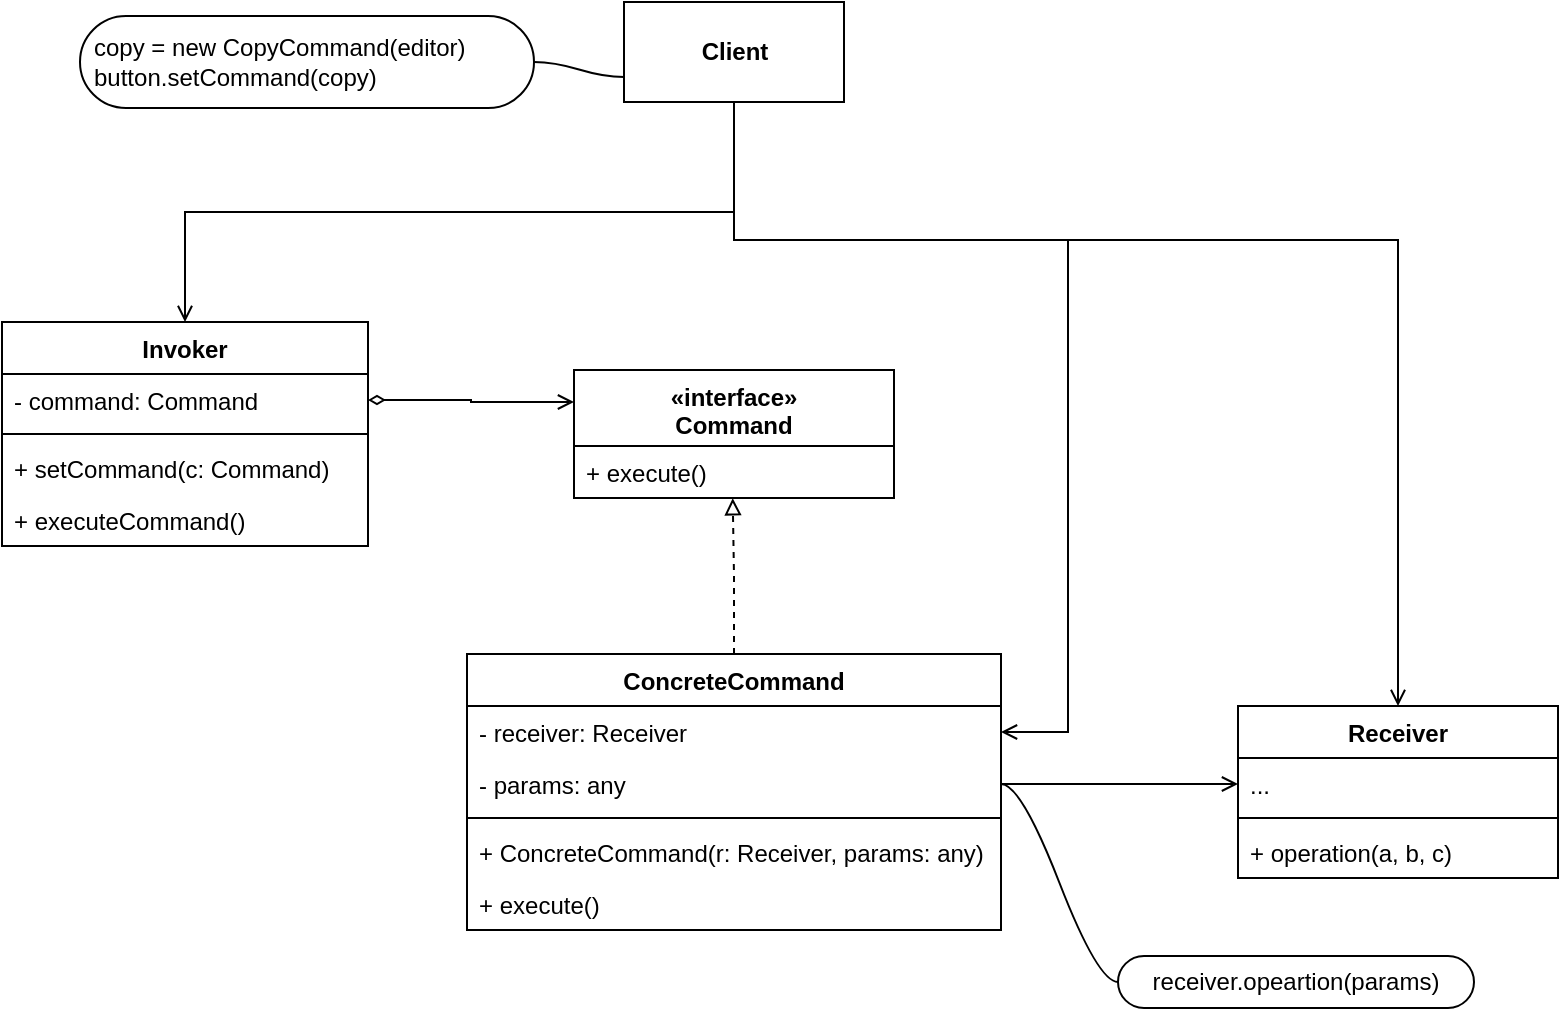 <mxfile>
    <diagram id="ffVnMRWCEG3d9RjYdpa0" name="Standard">
        <mxGraphModel dx="1374" dy="782" grid="0" gridSize="10" guides="1" tooltips="1" connect="1" arrows="1" fold="1" page="1" pageScale="1" pageWidth="827" pageHeight="1169" math="0" shadow="0">
            <root>
                <mxCell id="0"/>
                <mxCell id="1" parent="0"/>
                <mxCell id="2" value="Invoker" style="swimlane;fontStyle=1;align=center;verticalAlign=top;childLayout=stackLayout;horizontal=1;startSize=26;horizontalStack=0;resizeParent=1;resizeParentMax=0;resizeLast=0;collapsible=1;marginBottom=0;" parent="1" vertex="1">
                    <mxGeometry x="25" y="236" width="183" height="112" as="geometry"/>
                </mxCell>
                <mxCell id="3" value="- command: Command" style="text;strokeColor=none;fillColor=none;align=left;verticalAlign=top;spacingLeft=4;spacingRight=4;overflow=hidden;rotatable=0;points=[[0,0.5],[1,0.5]];portConstraint=eastwest;" parent="2" vertex="1">
                    <mxGeometry y="26" width="183" height="26" as="geometry"/>
                </mxCell>
                <mxCell id="4" value="" style="line;strokeWidth=1;fillColor=none;align=left;verticalAlign=middle;spacingTop=-1;spacingLeft=3;spacingRight=3;rotatable=0;labelPosition=right;points=[];portConstraint=eastwest;" parent="2" vertex="1">
                    <mxGeometry y="52" width="183" height="8" as="geometry"/>
                </mxCell>
                <mxCell id="5" value="+ setCommand(c: Command)" style="text;strokeColor=none;fillColor=none;align=left;verticalAlign=top;spacingLeft=4;spacingRight=4;overflow=hidden;rotatable=0;points=[[0,0.5],[1,0.5]];portConstraint=eastwest;" parent="2" vertex="1">
                    <mxGeometry y="60" width="183" height="26" as="geometry"/>
                </mxCell>
                <mxCell id="6" value="+ executeCommand()" style="text;strokeColor=none;fillColor=none;align=left;verticalAlign=top;spacingLeft=4;spacingRight=4;overflow=hidden;rotatable=0;points=[[0,0.5],[1,0.5]];portConstraint=eastwest;" parent="2" vertex="1">
                    <mxGeometry y="86" width="183" height="26" as="geometry"/>
                </mxCell>
                <mxCell id="7" value="«interface»&#10;Command" style="swimlane;fontStyle=1;align=center;verticalAlign=top;childLayout=stackLayout;horizontal=1;startSize=38;horizontalStack=0;resizeParent=1;resizeParentMax=0;resizeLast=0;collapsible=1;marginBottom=0;" parent="1" vertex="1">
                    <mxGeometry x="311" y="260" width="160" height="64" as="geometry"/>
                </mxCell>
                <mxCell id="10" value="+ execute()" style="text;strokeColor=none;fillColor=none;align=left;verticalAlign=top;spacingLeft=4;spacingRight=4;overflow=hidden;rotatable=0;points=[[0,0.5],[1,0.5]];portConstraint=eastwest;" parent="7" vertex="1">
                    <mxGeometry y="38" width="160" height="26" as="geometry"/>
                </mxCell>
                <mxCell id="36" style="edgeStyle=orthogonalEdgeStyle;rounded=0;html=1;exitX=0.5;exitY=0;exitDx=0;exitDy=0;entryX=0.496;entryY=1.005;entryDx=0;entryDy=0;entryPerimeter=0;startArrow=none;startFill=0;endArrow=block;endFill=0;dashed=1;" parent="1" source="12" target="10" edge="1">
                    <mxGeometry relative="1" as="geometry"/>
                </mxCell>
                <mxCell id="12" value="ConcreteCommand" style="swimlane;fontStyle=1;align=center;verticalAlign=top;childLayout=stackLayout;horizontal=1;startSize=26;horizontalStack=0;resizeParent=1;resizeParentMax=0;resizeLast=0;collapsible=1;marginBottom=0;" parent="1" vertex="1">
                    <mxGeometry x="257.5" y="402" width="267" height="138" as="geometry"/>
                </mxCell>
                <mxCell id="13" value="- receiver: Receiver" style="text;strokeColor=none;fillColor=none;align=left;verticalAlign=top;spacingLeft=4;spacingRight=4;overflow=hidden;rotatable=0;points=[[0,0.5],[1,0.5]];portConstraint=eastwest;" parent="12" vertex="1">
                    <mxGeometry y="26" width="267" height="26" as="geometry"/>
                </mxCell>
                <mxCell id="16" value="- params: any" style="text;strokeColor=none;fillColor=none;align=left;verticalAlign=top;spacingLeft=4;spacingRight=4;overflow=hidden;rotatable=0;points=[[0,0.5],[1,0.5]];portConstraint=eastwest;" parent="12" vertex="1">
                    <mxGeometry y="52" width="267" height="26" as="geometry"/>
                </mxCell>
                <mxCell id="14" value="" style="line;strokeWidth=1;fillColor=none;align=left;verticalAlign=middle;spacingTop=-1;spacingLeft=3;spacingRight=3;rotatable=0;labelPosition=right;points=[];portConstraint=eastwest;" parent="12" vertex="1">
                    <mxGeometry y="78" width="267" height="8" as="geometry"/>
                </mxCell>
                <mxCell id="15" value="+ ConcreteCommand(r: Receiver, params: any)" style="text;strokeColor=none;fillColor=none;align=left;verticalAlign=top;spacingLeft=4;spacingRight=4;overflow=hidden;rotatable=0;points=[[0,0.5],[1,0.5]];portConstraint=eastwest;" parent="12" vertex="1">
                    <mxGeometry y="86" width="267" height="26" as="geometry"/>
                </mxCell>
                <mxCell id="17" value="+ execute()" style="text;strokeColor=none;fillColor=none;align=left;verticalAlign=top;spacingLeft=4;spacingRight=4;overflow=hidden;rotatable=0;points=[[0,0.5],[1,0.5]];portConstraint=eastwest;" parent="12" vertex="1">
                    <mxGeometry y="112" width="267" height="26" as="geometry"/>
                </mxCell>
                <mxCell id="22" value="Receiver" style="swimlane;fontStyle=1;align=center;verticalAlign=top;childLayout=stackLayout;horizontal=1;startSize=26;horizontalStack=0;resizeParent=1;resizeParentMax=0;resizeLast=0;collapsible=1;marginBottom=0;" parent="1" vertex="1">
                    <mxGeometry x="643" y="428" width="160" height="86" as="geometry"/>
                </mxCell>
                <mxCell id="23" value="..." style="text;strokeColor=none;fillColor=none;align=left;verticalAlign=top;spacingLeft=4;spacingRight=4;overflow=hidden;rotatable=0;points=[[0,0.5],[1,0.5]];portConstraint=eastwest;" parent="22" vertex="1">
                    <mxGeometry y="26" width="160" height="26" as="geometry"/>
                </mxCell>
                <mxCell id="24" value="" style="line;strokeWidth=1;fillColor=none;align=left;verticalAlign=middle;spacingTop=-1;spacingLeft=3;spacingRight=3;rotatable=0;labelPosition=right;points=[];portConstraint=eastwest;" parent="22" vertex="1">
                    <mxGeometry y="52" width="160" height="8" as="geometry"/>
                </mxCell>
                <mxCell id="25" value="+ operation(a, b, c)" style="text;strokeColor=none;fillColor=none;align=left;verticalAlign=top;spacingLeft=4;spacingRight=4;overflow=hidden;rotatable=0;points=[[0,0.5],[1,0.5]];portConstraint=eastwest;" parent="22" vertex="1">
                    <mxGeometry y="60" width="160" height="26" as="geometry"/>
                </mxCell>
                <mxCell id="27" style="edgeStyle=orthogonalEdgeStyle;html=1;exitX=0.5;exitY=1;exitDx=0;exitDy=0;entryX=0.5;entryY=0;entryDx=0;entryDy=0;rounded=0;endArrow=open;endFill=0;" parent="1" source="26" target="2" edge="1">
                    <mxGeometry relative="1" as="geometry">
                        <Array as="points">
                            <mxPoint x="391" y="181"/>
                            <mxPoint x="117" y="181"/>
                        </Array>
                    </mxGeometry>
                </mxCell>
                <mxCell id="28" style="edgeStyle=orthogonalEdgeStyle;rounded=0;html=1;exitX=0.5;exitY=1;exitDx=0;exitDy=0;entryX=0.5;entryY=0;entryDx=0;entryDy=0;endArrow=open;endFill=0;" parent="1" source="26" target="22" edge="1">
                    <mxGeometry relative="1" as="geometry">
                        <Array as="points">
                            <mxPoint x="391" y="195"/>
                            <mxPoint x="723" y="195"/>
                        </Array>
                    </mxGeometry>
                </mxCell>
                <mxCell id="30" style="edgeStyle=orthogonalEdgeStyle;rounded=0;html=1;exitX=0.5;exitY=1;exitDx=0;exitDy=0;entryX=1;entryY=0.5;entryDx=0;entryDy=0;endArrow=open;endFill=0;" parent="1" source="26" target="13" edge="1">
                    <mxGeometry relative="1" as="geometry">
                        <Array as="points">
                            <mxPoint x="391" y="195"/>
                            <mxPoint x="558" y="195"/>
                            <mxPoint x="558" y="441"/>
                        </Array>
                    </mxGeometry>
                </mxCell>
                <mxCell id="26" value="Client" style="html=1;fontStyle=1" parent="1" vertex="1">
                    <mxGeometry x="336" y="76" width="110" height="50" as="geometry"/>
                </mxCell>
                <mxCell id="31" value="copy = new CopyCommand(editor)&lt;br&gt;button.setCommand(copy)" style="whiteSpace=wrap;html=1;rounded=1;arcSize=50;align=left;verticalAlign=middle;strokeWidth=1;autosize=1;spacing=7;treeFolding=1;treeMoving=1;newEdgeStyle={&quot;edgeStyle&quot;:&quot;entityRelationEdgeStyle&quot;,&quot;startArrow&quot;:&quot;none&quot;,&quot;endArrow&quot;:&quot;none&quot;,&quot;segment&quot;:10,&quot;curved&quot;:1};" parent="1" vertex="1">
                    <mxGeometry x="64" y="83" width="227" height="46" as="geometry"/>
                </mxCell>
                <mxCell id="32" value="" style="edgeStyle=entityRelationEdgeStyle;startArrow=none;endArrow=none;segment=10;curved=1;rounded=0;exitX=0;exitY=0.75;exitDx=0;exitDy=0;" parent="1" source="26" target="31" edge="1">
                    <mxGeometry relative="1" as="geometry">
                        <mxPoint x="116" y="180" as="sourcePoint"/>
                    </mxGeometry>
                </mxCell>
                <mxCell id="35" style="edgeStyle=orthogonalEdgeStyle;rounded=0;html=1;exitX=1;exitY=0.5;exitDx=0;exitDy=0;entryX=0;entryY=0.25;entryDx=0;entryDy=0;startArrow=diamondThin;startFill=0;endArrow=open;endFill=0;" parent="1" source="3" target="7" edge="1">
                    <mxGeometry relative="1" as="geometry"/>
                </mxCell>
                <mxCell id="37" style="edgeStyle=orthogonalEdgeStyle;rounded=0;html=1;exitX=1;exitY=0.5;exitDx=0;exitDy=0;entryX=0;entryY=0.5;entryDx=0;entryDy=0;startArrow=none;startFill=0;endArrow=open;endFill=0;" parent="1" source="16" target="23" edge="1">
                    <mxGeometry relative="1" as="geometry"/>
                </mxCell>
                <mxCell id="38" value="receiver.opeartion(params)" style="whiteSpace=wrap;html=1;rounded=1;arcSize=50;align=center;verticalAlign=middle;strokeWidth=1;autosize=1;spacing=4;treeFolding=1;treeMoving=1;newEdgeStyle={&quot;edgeStyle&quot;:&quot;entityRelationEdgeStyle&quot;,&quot;startArrow&quot;:&quot;none&quot;,&quot;endArrow&quot;:&quot;none&quot;,&quot;segment&quot;:10,&quot;curved&quot;:1};" parent="1" vertex="1">
                    <mxGeometry x="583" y="553" width="178" height="26" as="geometry"/>
                </mxCell>
                <mxCell id="39" value="" style="edgeStyle=entityRelationEdgeStyle;startArrow=none;endArrow=none;segment=10;curved=1;rounded=0;exitX=1;exitY=0.5;exitDx=0;exitDy=0;" parent="1" source="16" target="38" edge="1">
                    <mxGeometry relative="1" as="geometry">
                        <mxPoint x="543" y="501" as="sourcePoint"/>
                    </mxGeometry>
                </mxCell>
            </root>
        </mxGraphModel>
    </diagram>
    <diagram id="D9b4mBDXlKn0fulPYW3a" name="Practice">
        <mxGraphModel dx="1145" dy="652" grid="0" gridSize="10" guides="1" tooltips="1" connect="1" arrows="1" fold="1" page="1" pageScale="1" pageWidth="827" pageHeight="1169" math="0" shadow="0">
            <root>
                <mxCell id="K4ocpgo0jsKU1ppn_gm6-0"/>
                <mxCell id="K4ocpgo0jsKU1ppn_gm6-1" parent="K4ocpgo0jsKU1ppn_gm6-0"/>
                <mxCell id="K4ocpgo0jsKU1ppn_gm6-7" value="SiegeEngine" style="swimlane;fontStyle=3;align=center;verticalAlign=top;childLayout=stackLayout;horizontal=1;startSize=26;horizontalStack=0;resizeParent=1;resizeParentMax=0;resizeLast=0;collapsible=1;marginBottom=0;" parent="K4ocpgo0jsKU1ppn_gm6-1" vertex="1">
                    <mxGeometry x="90.5" y="84" width="229" height="164" as="geometry"/>
                </mxCell>
                <mxCell id="K4ocpgo0jsKU1ppn_gm6-8" value="- kineticDamage: number" style="text;strokeColor=none;fillColor=none;align=left;verticalAlign=top;spacingLeft=4;spacingRight=4;overflow=hidden;rotatable=0;points=[[0,0.5],[1,0.5]];portConstraint=eastwest;" parent="K4ocpgo0jsKU1ppn_gm6-7" vertex="1">
                    <mxGeometry y="26" width="229" height="26" as="geometry"/>
                </mxCell>
                <mxCell id="vRAqjFrgfs2tV6iSbtqa-1" value="- load: Missile | null" style="text;strokeColor=none;fillColor=none;align=left;verticalAlign=top;spacingLeft=4;spacingRight=4;overflow=hidden;rotatable=0;points=[[0,0.5],[1,0.5]];portConstraint=eastwest;" parent="K4ocpgo0jsKU1ppn_gm6-7" vertex="1">
                    <mxGeometry y="52" width="229" height="26" as="geometry"/>
                </mxCell>
                <mxCell id="K4ocpgo0jsKU1ppn_gm6-9" value="" style="line;strokeWidth=1;fillColor=none;align=left;verticalAlign=middle;spacingTop=-1;spacingLeft=3;spacingRight=3;rotatable=0;labelPosition=right;points=[];portConstraint=eastwest;" parent="K4ocpgo0jsKU1ppn_gm6-7" vertex="1">
                    <mxGeometry y="78" width="229" height="8" as="geometry"/>
                </mxCell>
                <mxCell id="K4ocpgo0jsKU1ppn_gm6-11" value="+ SiegeEngine(baseDamage: number)" style="text;strokeColor=none;fillColor=none;align=left;verticalAlign=top;spacingLeft=4;spacingRight=4;overflow=hidden;rotatable=0;points=[[0,0.5],[1,0.5]];portConstraint=eastwest;" parent="K4ocpgo0jsKU1ppn_gm6-7" vertex="1">
                    <mxGeometry y="86" width="229" height="26" as="geometry"/>
                </mxCell>
                <mxCell id="vRAqjFrgfs2tV6iSbtqa-0" value="+ load(m: Missile)" style="text;strokeColor=none;fillColor=none;align=left;verticalAlign=top;spacingLeft=4;spacingRight=4;overflow=hidden;rotatable=0;points=[[0,0.5],[1,0.5]];portConstraint=eastwest;" parent="K4ocpgo0jsKU1ppn_gm6-7" vertex="1">
                    <mxGeometry y="112" width="229" height="26" as="geometry"/>
                </mxCell>
                <mxCell id="iJRH-_U-afn7f4o4LapK-0" value="+ loose(): boolean" style="text;strokeColor=none;fillColor=none;align=left;verticalAlign=top;spacingLeft=4;spacingRight=4;overflow=hidden;rotatable=0;points=[[0,0.5],[1,0.5]];portConstraint=eastwest;" parent="K4ocpgo0jsKU1ppn_gm6-7" vertex="1">
                    <mxGeometry y="138" width="229" height="26" as="geometry"/>
                </mxCell>
                <mxCell id="vRAqjFrgfs2tV6iSbtqa-3" value="Catapult" style="swimlane;fontStyle=1;align=center;verticalAlign=top;childLayout=stackLayout;horizontal=1;startSize=26;horizontalStack=0;resizeParent=1;resizeParentMax=0;resizeLast=0;collapsible=1;marginBottom=0;" parent="K4ocpgo0jsKU1ppn_gm6-1" vertex="1">
                    <mxGeometry x="599" y="20" width="135" height="112" as="geometry"/>
                </mxCell>
                <mxCell id="vRAqjFrgfs2tV6iSbtqa-4" value="..." style="text;strokeColor=none;fillColor=none;align=left;verticalAlign=top;spacingLeft=4;spacingRight=4;overflow=hidden;rotatable=0;points=[[0,0.5],[1,0.5]];portConstraint=eastwest;" parent="vRAqjFrgfs2tV6iSbtqa-3" vertex="1">
                    <mxGeometry y="26" width="135" height="26" as="geometry"/>
                </mxCell>
                <mxCell id="vRAqjFrgfs2tV6iSbtqa-7" value="" style="line;strokeWidth=1;fillColor=none;align=left;verticalAlign=middle;spacingTop=-1;spacingLeft=3;spacingRight=3;rotatable=0;labelPosition=right;points=[];portConstraint=eastwest;" parent="vRAqjFrgfs2tV6iSbtqa-3" vertex="1">
                    <mxGeometry y="52" width="135" height="8" as="geometry"/>
                </mxCell>
                <mxCell id="vRAqjFrgfs2tV6iSbtqa-8" value="+ Catapult(ad: number)" style="text;strokeColor=none;fillColor=none;align=left;verticalAlign=top;spacingLeft=4;spacingRight=4;overflow=hidden;rotatable=0;points=[[0,0.5],[1,0.5]];portConstraint=eastwest;" parent="vRAqjFrgfs2tV6iSbtqa-3" vertex="1">
                    <mxGeometry y="60" width="135" height="26" as="geometry"/>
                </mxCell>
                <mxCell id="yKUryVw5Yr3R4Qj-Sxsi-1" value="+ loose(): boolean" style="text;strokeColor=none;fillColor=none;align=left;verticalAlign=top;spacingLeft=4;spacingRight=4;overflow=hidden;rotatable=0;points=[[0,0.5],[1,0.5]];portConstraint=eastwest;" parent="vRAqjFrgfs2tV6iSbtqa-3" vertex="1">
                    <mxGeometry y="86" width="135" height="26" as="geometry"/>
                </mxCell>
                <mxCell id="hhvp6xInwZDzRrsGR4E_-39" style="edgeStyle=orthogonalEdgeStyle;rounded=0;html=1;exitX=0;exitY=0.5;exitDx=0;exitDy=0;entryX=1;entryY=0.5;entryDx=0;entryDy=0;endArrow=block;endFill=0;" parent="K4ocpgo0jsKU1ppn_gm6-1" source="9_QRQPJoY-fNsmX9iUxd-0" target="vRAqjFrgfs2tV6iSbtqa-1" edge="1">
                    <mxGeometry relative="1" as="geometry">
                        <Array as="points">
                            <mxPoint x="422" y="162"/>
                            <mxPoint x="422" y="149"/>
                        </Array>
                    </mxGeometry>
                </mxCell>
                <mxCell id="9_QRQPJoY-fNsmX9iUxd-0" value="Trebuchet" style="swimlane;fontStyle=1;align=center;verticalAlign=top;childLayout=stackLayout;horizontal=1;startSize=26;horizontalStack=0;resizeParent=1;resizeParentMax=0;resizeLast=0;collapsible=1;marginBottom=0;" parent="K4ocpgo0jsKU1ppn_gm6-1" vertex="1">
                    <mxGeometry x="599" y="141" width="149" height="112" as="geometry"/>
                </mxCell>
                <mxCell id="9_QRQPJoY-fNsmX9iUxd-1" value="..." style="text;strokeColor=none;fillColor=none;align=left;verticalAlign=top;spacingLeft=4;spacingRight=4;overflow=hidden;rotatable=0;points=[[0,0.5],[1,0.5]];portConstraint=eastwest;" parent="9_QRQPJoY-fNsmX9iUxd-0" vertex="1">
                    <mxGeometry y="26" width="149" height="26" as="geometry"/>
                </mxCell>
                <mxCell id="9_QRQPJoY-fNsmX9iUxd-2" value="" style="line;strokeWidth=1;fillColor=none;align=left;verticalAlign=middle;spacingTop=-1;spacingLeft=3;spacingRight=3;rotatable=0;labelPosition=right;points=[];portConstraint=eastwest;" parent="9_QRQPJoY-fNsmX9iUxd-0" vertex="1">
                    <mxGeometry y="52" width="149" height="8" as="geometry"/>
                </mxCell>
                <mxCell id="9_QRQPJoY-fNsmX9iUxd-3" value="+ Trebuchet(ad: number)" style="text;strokeColor=none;fillColor=none;align=left;verticalAlign=top;spacingLeft=4;spacingRight=4;overflow=hidden;rotatable=0;points=[[0,0.5],[1,0.5]];portConstraint=eastwest;" parent="9_QRQPJoY-fNsmX9iUxd-0" vertex="1">
                    <mxGeometry y="60" width="149" height="26" as="geometry"/>
                </mxCell>
                <mxCell id="yKUryVw5Yr3R4Qj-Sxsi-0" value="+ loose(): boolean" style="text;strokeColor=none;fillColor=none;align=left;verticalAlign=top;spacingLeft=4;spacingRight=4;overflow=hidden;rotatable=0;points=[[0,0.5],[1,0.5]];portConstraint=eastwest;" parent="9_QRQPJoY-fNsmX9iUxd-0" vertex="1">
                    <mxGeometry y="86" width="149" height="26" as="geometry"/>
                </mxCell>
                <mxCell id="9_QRQPJoY-fNsmX9iUxd-4" value="Ballista" style="swimlane;fontStyle=1;align=center;verticalAlign=top;childLayout=stackLayout;horizontal=1;startSize=26;horizontalStack=0;resizeParent=1;resizeParentMax=0;resizeLast=0;collapsible=1;marginBottom=0;" parent="K4ocpgo0jsKU1ppn_gm6-1" vertex="1">
                    <mxGeometry x="599" y="261" width="132" height="112" as="geometry"/>
                </mxCell>
                <mxCell id="9_QRQPJoY-fNsmX9iUxd-5" value="..." style="text;strokeColor=none;fillColor=none;align=left;verticalAlign=top;spacingLeft=4;spacingRight=4;overflow=hidden;rotatable=0;points=[[0,0.5],[1,0.5]];portConstraint=eastwest;" parent="9_QRQPJoY-fNsmX9iUxd-4" vertex="1">
                    <mxGeometry y="26" width="132" height="26" as="geometry"/>
                </mxCell>
                <mxCell id="9_QRQPJoY-fNsmX9iUxd-6" value="" style="line;strokeWidth=1;fillColor=none;align=left;verticalAlign=middle;spacingTop=-1;spacingLeft=3;spacingRight=3;rotatable=0;labelPosition=right;points=[];portConstraint=eastwest;" parent="9_QRQPJoY-fNsmX9iUxd-4" vertex="1">
                    <mxGeometry y="52" width="132" height="8" as="geometry"/>
                </mxCell>
                <mxCell id="9_QRQPJoY-fNsmX9iUxd-7" value="+ Ballista(ad: number)" style="text;strokeColor=none;fillColor=none;align=left;verticalAlign=top;spacingLeft=4;spacingRight=4;overflow=hidden;rotatable=0;points=[[0,0.5],[1,0.5]];portConstraint=eastwest;" parent="9_QRQPJoY-fNsmX9iUxd-4" vertex="1">
                    <mxGeometry y="60" width="132" height="26" as="geometry"/>
                </mxCell>
                <mxCell id="K4ocpgo0jsKU1ppn_gm6-10" value="+ loose(): boolean" style="text;strokeColor=none;fillColor=none;align=left;verticalAlign=top;spacingLeft=4;spacingRight=4;overflow=hidden;rotatable=0;points=[[0,0.5],[1,0.5]];portConstraint=eastwest;" parent="9_QRQPJoY-fNsmX9iUxd-4" vertex="1">
                    <mxGeometry y="86" width="132" height="26" as="geometry"/>
                </mxCell>
                <mxCell id="8c6McVrabmYqv0QxsG90-3" value="Barrel" style="swimlane;fontStyle=1;align=center;verticalAlign=top;childLayout=stackLayout;horizontal=1;startSize=26;horizontalStack=0;resizeParent=1;resizeParentMax=0;resizeLast=0;collapsible=1;marginBottom=0;" parent="K4ocpgo0jsKU1ppn_gm6-1" vertex="1">
                    <mxGeometry x="228" y="457" width="176" height="101" as="geometry">
                        <mxRectangle x="228" y="457" width="62" height="26" as="alternateBounds"/>
                    </mxGeometry>
                </mxCell>
                <mxCell id="8c6McVrabmYqv0QxsG90-6" value="+ Barrel(t: Structure, &#10;              md: number, &#10;              ad: number)" style="text;strokeColor=none;fillColor=none;align=left;verticalAlign=top;spacingLeft=4;spacingRight=4;overflow=hidden;rotatable=0;points=[[0,0.5],[1,0.5]];portConstraint=eastwest;" parent="8c6McVrabmYqv0QxsG90-3" vertex="1">
                    <mxGeometry y="26" width="176" height="49" as="geometry"/>
                </mxCell>
                <mxCell id="ZuIkpWLAdkXJPjeXR29R-5" value="+ beThrown(bd: number)" style="text;strokeColor=none;fillColor=none;align=left;verticalAlign=top;spacingLeft=4;spacingRight=4;overflow=hidden;rotatable=0;points=[[0,0.5],[1,0.5]];portConstraint=eastwest;" parent="8c6McVrabmYqv0QxsG90-3" vertex="1">
                    <mxGeometry y="75" width="176" height="26" as="geometry"/>
                </mxCell>
                <mxCell id="if1kJwot33ZgMMvQN3-j-16" style="edgeStyle=orthogonalEdgeStyle;rounded=0;html=1;exitX=0;exitY=0.5;exitDx=0;exitDy=0;entryX=1;entryY=0.5;entryDx=0;entryDy=0;startArrow=none;startFill=0;endArrow=block;endFill=0;" edge="1" parent="K4ocpgo0jsKU1ppn_gm6-1" source="8c6McVrabmYqv0QxsG90-7" target="if1kJwot33ZgMMvQN3-j-3">
                    <mxGeometry relative="1" as="geometry"/>
                </mxCell>
                <mxCell id="8c6McVrabmYqv0QxsG90-7" value="FirePot" style="swimlane;fontStyle=1;align=center;verticalAlign=top;childLayout=stackLayout;horizontal=1;startSize=26;horizontalStack=0;resizeParent=1;resizeParentMax=0;resizeLast=0;collapsible=1;marginBottom=0;" parent="K4ocpgo0jsKU1ppn_gm6-1" vertex="1">
                    <mxGeometry x="228" y="585" width="176" height="101" as="geometry">
                        <mxRectangle x="228" y="585" width="68" height="26" as="alternateBounds"/>
                    </mxGeometry>
                </mxCell>
                <mxCell id="ZuIkpWLAdkXJPjeXR29R-3" value="+ FirePot(t: Structure, &#10;                md: number, &#10;                ad: number)" style="text;strokeColor=none;fillColor=none;align=left;verticalAlign=top;spacingLeft=4;spacingRight=4;overflow=hidden;rotatable=0;points=[[0,0.5],[1,0.5]];portConstraint=eastwest;" parent="8c6McVrabmYqv0QxsG90-7" vertex="1">
                    <mxGeometry y="26" width="176" height="49" as="geometry"/>
                </mxCell>
                <mxCell id="ZuIkpWLAdkXJPjeXR29R-7" value="+ beThrown(bd: number)" style="text;strokeColor=none;fillColor=none;align=left;verticalAlign=top;spacingLeft=4;spacingRight=4;overflow=hidden;rotatable=0;points=[[0,0.5],[1,0.5]];portConstraint=eastwest;" parent="8c6McVrabmYqv0QxsG90-7" vertex="1">
                    <mxGeometry y="75" width="176" height="26" as="geometry"/>
                </mxCell>
                <mxCell id="if1kJwot33ZgMMvQN3-j-18" style="edgeStyle=orthogonalEdgeStyle;rounded=0;html=1;exitX=0;exitY=0.75;exitDx=0;exitDy=0;startArrow=none;startFill=0;endArrow=block;endFill=0;entryX=1;entryY=0.5;entryDx=0;entryDy=0;" edge="1" parent="K4ocpgo0jsKU1ppn_gm6-1" source="8c6McVrabmYqv0QxsG90-12" target="if1kJwot33ZgMMvQN3-j-3">
                    <mxGeometry relative="1" as="geometry">
                        <mxPoint x="180" y="556" as="targetPoint"/>
                        <Array as="points">
                            <mxPoint x="209" y="573"/>
                            <mxPoint x="209" y="556"/>
                        </Array>
                    </mxGeometry>
                </mxCell>
                <mxCell id="8c6McVrabmYqv0QxsG90-12" value="Stone" style="swimlane;fontStyle=1;align=center;verticalAlign=top;childLayout=stackLayout;horizontal=1;startSize=26;horizontalStack=0;resizeParent=1;resizeParentMax=0;resizeLast=0;collapsible=1;marginBottom=0;" parent="K4ocpgo0jsKU1ppn_gm6-1" vertex="1">
                    <mxGeometry x="411" y="497" width="176" height="101" as="geometry">
                        <mxRectangle x="411" y="497" width="60" height="26" as="alternateBounds"/>
                    </mxGeometry>
                </mxCell>
                <mxCell id="ZuIkpWLAdkXJPjeXR29R-1" value="+ Stone(t: Structure, &#10;              md: number, &#10;              ad: number)" style="text;strokeColor=none;fillColor=none;align=left;verticalAlign=top;spacingLeft=4;spacingRight=4;overflow=hidden;rotatable=0;points=[[0,0.5],[1,0.5]];portConstraint=eastwest;" parent="8c6McVrabmYqv0QxsG90-12" vertex="1">
                    <mxGeometry y="26" width="176" height="49" as="geometry"/>
                </mxCell>
                <mxCell id="ZuIkpWLAdkXJPjeXR29R-6" value="+ beThrown(bd: number)" style="text;strokeColor=none;fillColor=none;align=left;verticalAlign=top;spacingLeft=4;spacingRight=4;overflow=hidden;rotatable=0;points=[[0,0.5],[1,0.5]];portConstraint=eastwest;" parent="8c6McVrabmYqv0QxsG90-12" vertex="1">
                    <mxGeometry y="75" width="176" height="26" as="geometry"/>
                </mxCell>
                <mxCell id="8c6McVrabmYqv0QxsG90-17" value="DeadBody" style="swimlane;fontStyle=1;align=center;verticalAlign=top;childLayout=stackLayout;horizontal=1;startSize=26;horizontalStack=0;resizeParent=1;resizeParentMax=0;resizeLast=0;collapsible=1;marginBottom=0;" parent="K4ocpgo0jsKU1ppn_gm6-1" vertex="1">
                    <mxGeometry x="411" y="620" width="176" height="101" as="geometry">
                        <mxRectangle x="411" y="620" width="86" height="26" as="alternateBounds"/>
                    </mxGeometry>
                </mxCell>
                <mxCell id="ZuIkpWLAdkXJPjeXR29R-16" value="+ DeadBody(t: Structure, &#10;                     md: number, &#10;                     ad: number)" style="text;strokeColor=none;fillColor=none;align=left;verticalAlign=top;spacingLeft=4;spacingRight=4;overflow=hidden;rotatable=0;points=[[0,0.5],[1,0.5]];portConstraint=eastwest;" parent="8c6McVrabmYqv0QxsG90-17" vertex="1">
                    <mxGeometry y="26" width="176" height="49" as="geometry"/>
                </mxCell>
                <mxCell id="ZuIkpWLAdkXJPjeXR29R-8" value="+ beThrown(bd: number)" style="text;strokeColor=none;fillColor=none;align=left;verticalAlign=top;spacingLeft=4;spacingRight=4;overflow=hidden;rotatable=0;points=[[0,0.5],[1,0.5]];portConstraint=eastwest;" parent="8c6McVrabmYqv0QxsG90-17" vertex="1">
                    <mxGeometry y="75" width="176" height="26" as="geometry"/>
                </mxCell>
                <mxCell id="hhvp6xInwZDzRrsGR4E_-17" value="Structure" style="swimlane;fontStyle=3;align=center;verticalAlign=top;childLayout=stackLayout;horizontal=1;startSize=26;horizontalStack=0;resizeParent=1;resizeParentMax=0;resizeLast=0;collapsible=1;marginBottom=0;" parent="K4ocpgo0jsKU1ppn_gm6-1" vertex="1">
                    <mxGeometry x="646.5" y="819" width="171" height="163" as="geometry"/>
                </mxCell>
                <mxCell id="hhvp6xInwZDzRrsGR4E_-21" value="- state: number" style="text;strokeColor=none;fillColor=none;align=left;verticalAlign=top;spacingLeft=4;spacingRight=4;overflow=hidden;rotatable=0;points=[[0,0.5],[1,0.5]];portConstraint=eastwest;" parent="hhvp6xInwZDzRrsGR4E_-17" vertex="1">
                    <mxGeometry y="26" width="171" height="26" as="geometry"/>
                </mxCell>
                <mxCell id="hhvp6xInwZDzRrsGR4E_-19" value="" style="line;strokeWidth=1;fillColor=none;align=left;verticalAlign=middle;spacingTop=-1;spacingLeft=3;spacingRight=3;rotatable=0;labelPosition=right;points=[];portConstraint=eastwest;" parent="hhvp6xInwZDzRrsGR4E_-17" vertex="1">
                    <mxGeometry y="52" width="171" height="8" as="geometry"/>
                </mxCell>
                <mxCell id="ZuIkpWLAdkXJPjeXR29R-4" value="+ Structure(initState: number)" style="text;strokeColor=none;fillColor=none;align=left;verticalAlign=top;spacingLeft=4;spacingRight=4;overflow=hidden;rotatable=0;points=[[0,0.5],[1,0.5]];portConstraint=eastwest;" parent="hhvp6xInwZDzRrsGR4E_-17" vertex="1">
                    <mxGeometry y="60" width="171" height="26" as="geometry"/>
                </mxCell>
                <mxCell id="hhvp6xInwZDzRrsGR4E_-20" value="+ damage(value: number)" style="text;strokeColor=none;fillColor=none;align=left;verticalAlign=top;spacingLeft=4;spacingRight=4;overflow=hidden;rotatable=0;points=[[0,0.5],[1,0.5]];portConstraint=eastwest;" parent="hhvp6xInwZDzRrsGR4E_-17" vertex="1">
                    <mxGeometry y="86" width="171" height="26" as="geometry"/>
                </mxCell>
                <mxCell id="hhvp6xInwZDzRrsGR4E_-22" value="+ isDestroyed(): bool" style="text;strokeColor=none;fillColor=none;align=left;verticalAlign=top;spacingLeft=4;spacingRight=4;overflow=hidden;rotatable=0;points=[[0,0.5],[1,0.5]];portConstraint=eastwest;" parent="hhvp6xInwZDzRrsGR4E_-17" vertex="1">
                    <mxGeometry y="112" width="171" height="26" as="geometry"/>
                </mxCell>
                <mxCell id="hhvp6xInwZDzRrsGR4E_-28" value="+ onDestroy()" style="text;strokeColor=none;fillColor=none;align=left;verticalAlign=top;spacingLeft=4;spacingRight=4;overflow=hidden;rotatable=0;points=[[0,0.5],[1,0.5]];portConstraint=eastwest;fontStyle=2" parent="hhvp6xInwZDzRrsGR4E_-17" vertex="1">
                    <mxGeometry y="138" width="171" height="25" as="geometry"/>
                </mxCell>
                <mxCell id="ZuIkpWLAdkXJPjeXR29R-0" style="edgeStyle=orthogonalEdgeStyle;rounded=0;html=1;exitX=0.5;exitY=0;exitDx=0;exitDy=0;entryX=0.501;entryY=1.005;entryDx=0;entryDy=0;entryPerimeter=0;dashed=1;endArrow=block;endFill=0;" parent="K4ocpgo0jsKU1ppn_gm6-1" source="hhvp6xInwZDzRrsGR4E_-23" target="hhvp6xInwZDzRrsGR4E_-28" edge="1">
                    <mxGeometry relative="1" as="geometry">
                        <Array as="points">
                            <mxPoint x="552" y="1012"/>
                            <mxPoint x="732" y="1012"/>
                        </Array>
                    </mxGeometry>
                </mxCell>
                <mxCell id="hhvp6xInwZDzRrsGR4E_-23" value="Gate" style="swimlane;fontStyle=1;align=center;verticalAlign=top;childLayout=stackLayout;horizontal=1;startSize=26;horizontalStack=0;resizeParent=1;resizeParentMax=0;resizeLast=0;collapsible=1;marginBottom=0;" parent="K4ocpgo0jsKU1ppn_gm6-1" vertex="1">
                    <mxGeometry x="472" y="1050" width="160" height="86" as="geometry"/>
                </mxCell>
                <mxCell id="hhvp6xInwZDzRrsGR4E_-24" value="- structureName: string" style="text;strokeColor=none;fillColor=none;align=left;verticalAlign=top;spacingLeft=4;spacingRight=4;overflow=hidden;rotatable=0;points=[[0,0.5],[1,0.5]];portConstraint=eastwest;" parent="hhvp6xInwZDzRrsGR4E_-23" vertex="1">
                    <mxGeometry y="26" width="160" height="26" as="geometry"/>
                </mxCell>
                <mxCell id="hhvp6xInwZDzRrsGR4E_-25" value="" style="line;strokeWidth=1;fillColor=none;align=left;verticalAlign=middle;spacingTop=-1;spacingLeft=3;spacingRight=3;rotatable=0;labelPosition=right;points=[];portConstraint=eastwest;" parent="hhvp6xInwZDzRrsGR4E_-23" vertex="1">
                    <mxGeometry y="52" width="160" height="8" as="geometry"/>
                </mxCell>
                <mxCell id="hhvp6xInwZDzRrsGR4E_-29" value="+ onDestroy()" style="text;strokeColor=none;fillColor=none;align=left;verticalAlign=top;spacingLeft=4;spacingRight=4;overflow=hidden;rotatable=0;points=[[0,0.5],[1,0.5]];portConstraint=eastwest;fontStyle=0" parent="hhvp6xInwZDzRrsGR4E_-23" vertex="1">
                    <mxGeometry y="60" width="160" height="26" as="geometry"/>
                </mxCell>
                <mxCell id="ZuIkpWLAdkXJPjeXR29R-2" style="edgeStyle=orthogonalEdgeStyle;rounded=0;html=1;exitX=0.5;exitY=0;exitDx=0;exitDy=0;dashed=1;endArrow=block;endFill=0;entryX=0.501;entryY=1.002;entryDx=0;entryDy=0;entryPerimeter=0;" parent="K4ocpgo0jsKU1ppn_gm6-1" source="hhvp6xInwZDzRrsGR4E_-30" target="hhvp6xInwZDzRrsGR4E_-28" edge="1">
                    <mxGeometry relative="1" as="geometry">
                        <mxPoint x="732" y="983" as="targetPoint"/>
                    </mxGeometry>
                </mxCell>
                <mxCell id="hhvp6xInwZDzRrsGR4E_-30" value="Wall" style="swimlane;fontStyle=1;align=center;verticalAlign=top;childLayout=stackLayout;horizontal=1;startSize=26;horizontalStack=0;resizeParent=1;resizeParentMax=0;resizeLast=0;collapsible=1;marginBottom=0;" parent="K4ocpgo0jsKU1ppn_gm6-1" vertex="1">
                    <mxGeometry x="652" y="1050" width="160" height="86" as="geometry"/>
                </mxCell>
                <mxCell id="hhvp6xInwZDzRrsGR4E_-31" value="- structureName: string" style="text;strokeColor=none;fillColor=none;align=left;verticalAlign=top;spacingLeft=4;spacingRight=4;overflow=hidden;rotatable=0;points=[[0,0.5],[1,0.5]];portConstraint=eastwest;" parent="hhvp6xInwZDzRrsGR4E_-30" vertex="1">
                    <mxGeometry y="26" width="160" height="26" as="geometry"/>
                </mxCell>
                <mxCell id="hhvp6xInwZDzRrsGR4E_-32" value="" style="line;strokeWidth=1;fillColor=none;align=left;verticalAlign=middle;spacingTop=-1;spacingLeft=3;spacingRight=3;rotatable=0;labelPosition=right;points=[];portConstraint=eastwest;" parent="hhvp6xInwZDzRrsGR4E_-30" vertex="1">
                    <mxGeometry y="52" width="160" height="8" as="geometry"/>
                </mxCell>
                <mxCell id="hhvp6xInwZDzRrsGR4E_-33" value="+ onDestroy()" style="text;strokeColor=none;fillColor=none;align=left;verticalAlign=top;spacingLeft=4;spacingRight=4;overflow=hidden;rotatable=0;points=[[0,0.5],[1,0.5]];portConstraint=eastwest;fontStyle=0" parent="hhvp6xInwZDzRrsGR4E_-30" vertex="1">
                    <mxGeometry y="60" width="160" height="26" as="geometry"/>
                </mxCell>
                <mxCell id="hhvp6xInwZDzRrsGR4E_-38" style="edgeStyle=orthogonalEdgeStyle;rounded=0;html=1;exitX=0;exitY=0.5;exitDx=0;exitDy=0;entryX=1;entryY=0.5;entryDx=0;entryDy=0;endArrow=block;endFill=0;" parent="K4ocpgo0jsKU1ppn_gm6-1" source="9_QRQPJoY-fNsmX9iUxd-5" target="vRAqjFrgfs2tV6iSbtqa-1" edge="1">
                    <mxGeometry relative="1" as="geometry">
                        <Array as="points">
                            <mxPoint x="422" y="300"/>
                            <mxPoint x="422" y="149"/>
                        </Array>
                    </mxGeometry>
                </mxCell>
                <mxCell id="hhvp6xInwZDzRrsGR4E_-40" style="edgeStyle=orthogonalEdgeStyle;rounded=0;html=1;exitX=0;exitY=0.5;exitDx=0;exitDy=0;entryX=1;entryY=0.5;entryDx=0;entryDy=0;endArrow=block;endFill=0;" parent="K4ocpgo0jsKU1ppn_gm6-1" source="vRAqjFrgfs2tV6iSbtqa-4" target="vRAqjFrgfs2tV6iSbtqa-1" edge="1">
                    <mxGeometry relative="1" as="geometry">
                        <Array as="points">
                            <mxPoint x="422" y="58"/>
                            <mxPoint x="422" y="149"/>
                        </Array>
                    </mxGeometry>
                </mxCell>
                <mxCell id="ZuIkpWLAdkXJPjeXR29R-17" style="edgeStyle=orthogonalEdgeStyle;rounded=0;html=1;exitX=0;exitY=0.5;exitDx=0;exitDy=0;endArrow=open;endFill=0;startArrow=diamondThin;startFill=0;entryX=0.5;entryY=0;entryDx=0;entryDy=0;" parent="K4ocpgo0jsKU1ppn_gm6-1" source="vRAqjFrgfs2tV6iSbtqa-1" target="if1kJwot33ZgMMvQN3-j-0" edge="1">
                    <mxGeometry relative="1" as="geometry">
                        <mxPoint x="95" y="587" as="targetPoint"/>
                    </mxGeometry>
                </mxCell>
                <mxCell id="CbwGKEiHo2UH-LB4nceR-0" value="Actually these are tracking missiles since the target has been assigned" style="whiteSpace=wrap;html=1;rounded=1;arcSize=50;align=center;verticalAlign=middle;strokeWidth=1;autosize=1;spacing=4;treeFolding=1;treeMoving=1;newEdgeStyle={&quot;edgeStyle&quot;:&quot;entityRelationEdgeStyle&quot;,&quot;startArrow&quot;:&quot;none&quot;,&quot;endArrow&quot;:&quot;none&quot;,&quot;segment&quot;:10,&quot;curved&quot;:1};" parent="K4ocpgo0jsKU1ppn_gm6-1" vertex="1">
                    <mxGeometry x="137" y="837" width="411" height="26" as="geometry"/>
                </mxCell>
                <mxCell id="CbwGKEiHo2UH-LB4nceR-1" value="" style="edgeStyle=entityRelationEdgeStyle;startArrow=none;endArrow=none;segment=10;curved=1;exitX=0.498;exitY=0.996;exitDx=0;exitDy=0;exitPerimeter=0;entryX=0;entryY=0.5;entryDx=0;entryDy=0;" parent="K4ocpgo0jsKU1ppn_gm6-1" source="if1kJwot33ZgMMvQN3-j-6" target="CbwGKEiHo2UH-LB4nceR-0" edge="1">
                    <mxGeometry relative="1" as="geometry">
                        <mxPoint x="95" y="655" as="sourcePoint"/>
                    </mxGeometry>
                </mxCell>
                <mxCell id="if1kJwot33ZgMMvQN3-j-0" value="Missile" style="swimlane;fontStyle=3;align=center;verticalAlign=top;childLayout=stackLayout;horizontal=1;startSize=26;horizontalStack=0;resizeParent=1;resizeParentMax=0;resizeLast=0;collapsible=1;marginBottom=0;" vertex="1" parent="K4ocpgo0jsKU1ppn_gm6-1">
                    <mxGeometry x="15" y="465" width="176" height="187" as="geometry">
                        <mxRectangle x="4" y="465" width="62" height="26" as="alternateBounds"/>
                    </mxGeometry>
                </mxCell>
                <mxCell id="if1kJwot33ZgMMvQN3-j-1" value="- target: Structure" style="text;strokeColor=none;fillColor=none;align=left;verticalAlign=top;spacingLeft=4;spacingRight=4;overflow=hidden;rotatable=0;points=[[0,0.5],[1,0.5]];portConstraint=eastwest;" vertex="1" parent="if1kJwot33ZgMMvQN3-j-0">
                    <mxGeometry y="26" width="176" height="26" as="geometry"/>
                </mxCell>
                <mxCell id="if1kJwot33ZgMMvQN3-j-2" value="- massDamage: number" style="text;strokeColor=none;fillColor=none;align=left;verticalAlign=top;spacingLeft=4;spacingRight=4;overflow=hidden;rotatable=0;points=[[0,0.5],[1,0.5]];portConstraint=eastwest;" vertex="1" parent="if1kJwot33ZgMMvQN3-j-0">
                    <mxGeometry y="52" width="176" height="26" as="geometry"/>
                </mxCell>
                <mxCell id="if1kJwot33ZgMMvQN3-j-3" value="- additionalDamage: number" style="text;strokeColor=none;fillColor=none;align=left;verticalAlign=top;spacingLeft=4;spacingRight=4;overflow=hidden;rotatable=0;points=[[0,0.5],[1,0.5]];portConstraint=eastwest;" vertex="1" parent="if1kJwot33ZgMMvQN3-j-0">
                    <mxGeometry y="78" width="176" height="26" as="geometry"/>
                </mxCell>
                <mxCell id="if1kJwot33ZgMMvQN3-j-4" value="" style="line;strokeWidth=1;fillColor=none;align=left;verticalAlign=middle;spacingTop=-1;spacingLeft=3;spacingRight=3;rotatable=0;labelPosition=right;points=[];portConstraint=eastwest;" vertex="1" parent="if1kJwot33ZgMMvQN3-j-0">
                    <mxGeometry y="104" width="176" height="8" as="geometry"/>
                </mxCell>
                <mxCell id="if1kJwot33ZgMMvQN3-j-5" value="+ Missile(t: Structure, &#10;              md: number, &#10;              ad: number)" style="text;strokeColor=none;fillColor=none;align=left;verticalAlign=top;spacingLeft=4;spacingRight=4;overflow=hidden;rotatable=0;points=[[0,0.5],[1,0.5]];portConstraint=eastwest;" vertex="1" parent="if1kJwot33ZgMMvQN3-j-0">
                    <mxGeometry y="112" width="176" height="49" as="geometry"/>
                </mxCell>
                <mxCell id="if1kJwot33ZgMMvQN3-j-6" value="+ beThrown(bd: number)" style="text;strokeColor=none;fillColor=none;align=left;verticalAlign=top;spacingLeft=4;spacingRight=4;overflow=hidden;rotatable=0;points=[[0,0.5],[1,0.5]];portConstraint=eastwest;fontStyle=0" vertex="1" parent="if1kJwot33ZgMMvQN3-j-0">
                    <mxGeometry y="161" width="176" height="26" as="geometry"/>
                </mxCell>
                <mxCell id="if1kJwot33ZgMMvQN3-j-12" style="edgeStyle=orthogonalEdgeStyle;rounded=0;html=1;exitX=1;exitY=0.5;exitDx=0;exitDy=0;entryX=0.5;entryY=0;entryDx=0;entryDy=0;endArrow=open;endFill=0;startArrow=diamondThin;startFill=0;" edge="1" parent="K4ocpgo0jsKU1ppn_gm6-1" source="if1kJwot33ZgMMvQN3-j-1" target="hhvp6xInwZDzRrsGR4E_-17">
                    <mxGeometry relative="1" as="geometry">
                        <Array as="points">
                            <mxPoint x="213" y="504"/>
                            <mxPoint x="213" y="422"/>
                            <mxPoint x="732" y="422"/>
                        </Array>
                    </mxGeometry>
                </mxCell>
                <mxCell id="if1kJwot33ZgMMvQN3-j-17" style="edgeStyle=orthogonalEdgeStyle;rounded=0;html=1;exitX=0;exitY=0.5;exitDx=0;exitDy=0;entryX=1;entryY=0.5;entryDx=0;entryDy=0;startArrow=none;startFill=0;endArrow=block;endFill=0;" edge="1" parent="K4ocpgo0jsKU1ppn_gm6-1" source="ZuIkpWLAdkXJPjeXR29R-8" target="if1kJwot33ZgMMvQN3-j-3">
                    <mxGeometry relative="1" as="geometry">
                        <Array as="points">
                            <mxPoint x="209" y="708"/>
                            <mxPoint x="209" y="556"/>
                        </Array>
                    </mxGeometry>
                </mxCell>
                <mxCell id="if1kJwot33ZgMMvQN3-j-19" style="edgeStyle=orthogonalEdgeStyle;rounded=0;html=1;exitX=0;exitY=0.5;exitDx=0;exitDy=0;startArrow=none;startFill=0;endArrow=block;endFill=0;entryX=1;entryY=0.5;entryDx=0;entryDy=0;" edge="1" parent="K4ocpgo0jsKU1ppn_gm6-1" source="ZuIkpWLAdkXJPjeXR29R-5" target="if1kJwot33ZgMMvQN3-j-3">
                    <mxGeometry relative="1" as="geometry">
                        <mxPoint x="179.6" y="556.2" as="targetPoint"/>
                    </mxGeometry>
                </mxCell>
            </root>
        </mxGraphModel>
    </diagram>
</mxfile>